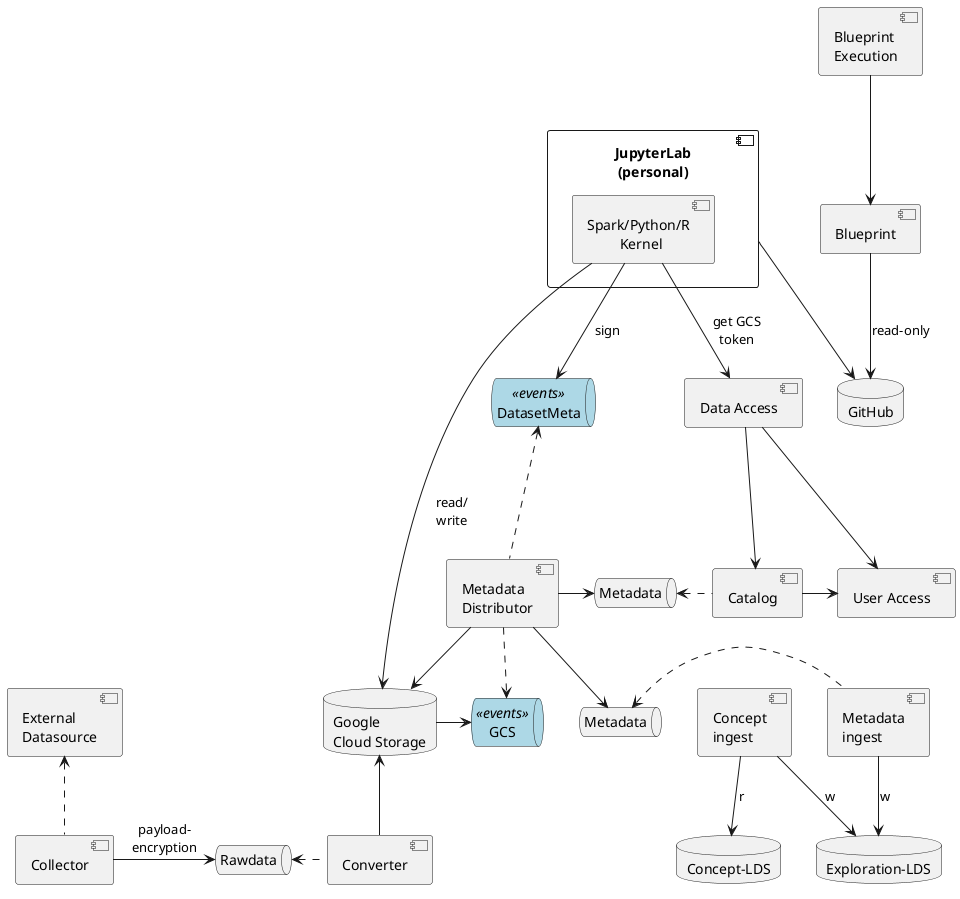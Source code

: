 @startuml

skinparam queue {
	backgroundColor<<events>> LightBlue
}

component "User Access" as user_access
component "Catalog" as catalog
component "Blueprint" as blueprint
component "Blueprint\nExecution" as blueprint_execution
component "Metadata\ningest" as metadata_ingest
component "Concept\ningest" as concept_ingest
component "Data Access" as data_access
database "Concept-LDS" as concept_lds {
}
database "Exploration-LDS" as exploration_lds {
}
database "Google\nCloud Storage" as gcs {
}
component "JupyterLab\n(personal)" as jupyter_lab {
    component "Spark/Python/R\n         Kernel" as kernel
}
catalog -> user_access
data_access --> catalog
data_access --> user_access

database "GitHub" as github

jupyter_lab --> github
blueprint --> github : read-only
blueprint_execution --> blueprint
kernel --> gcs : \n\nread/\nwrite
kernel --> data_access : get GCS\ntoken

component "External\nDatasource" as source
component "Metadata\nDistributor" as distributor
queue "DatasetMeta" as datasetmetaevents <<events>> {
}
queue "GCS" as gcsevents <<events>> {
}
queue "Metadata" as catalogQ {
}
queue "Metadata" as exploration_ldsQ {
}
component "Collector" as collector
queue "Rawdata" as rawdata {
}
component "Converter" as converter
collector -> rawdata : payload-\nencryption
rawdata <. converter
converter -u-> gcs

distributor --> gcs
distributor -> catalogQ
distributor --> exploration_ldsQ
gcs -> gcsevents
kernel --> datasetmetaevents : sign
distributor .> gcsevents
datasetmetaevents <.. distributor
exploration_ldsQ <. metadata_ingest
metadata_ingest --> exploration_lds : w
concept_ingest --> exploration_lds : w
concept_ingest --> concept_lds : r
catalogQ <. catalog
collector .u.> source

@enduml